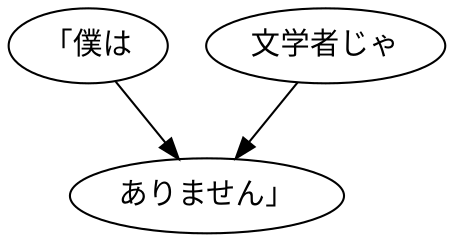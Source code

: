 digraph graph8955 {
	node0 [label="「僕は"];
	node1 [label="文学者じゃ"];
	node2 [label="ありません」"];
	node0 -> node2;
	node1 -> node2;
}

